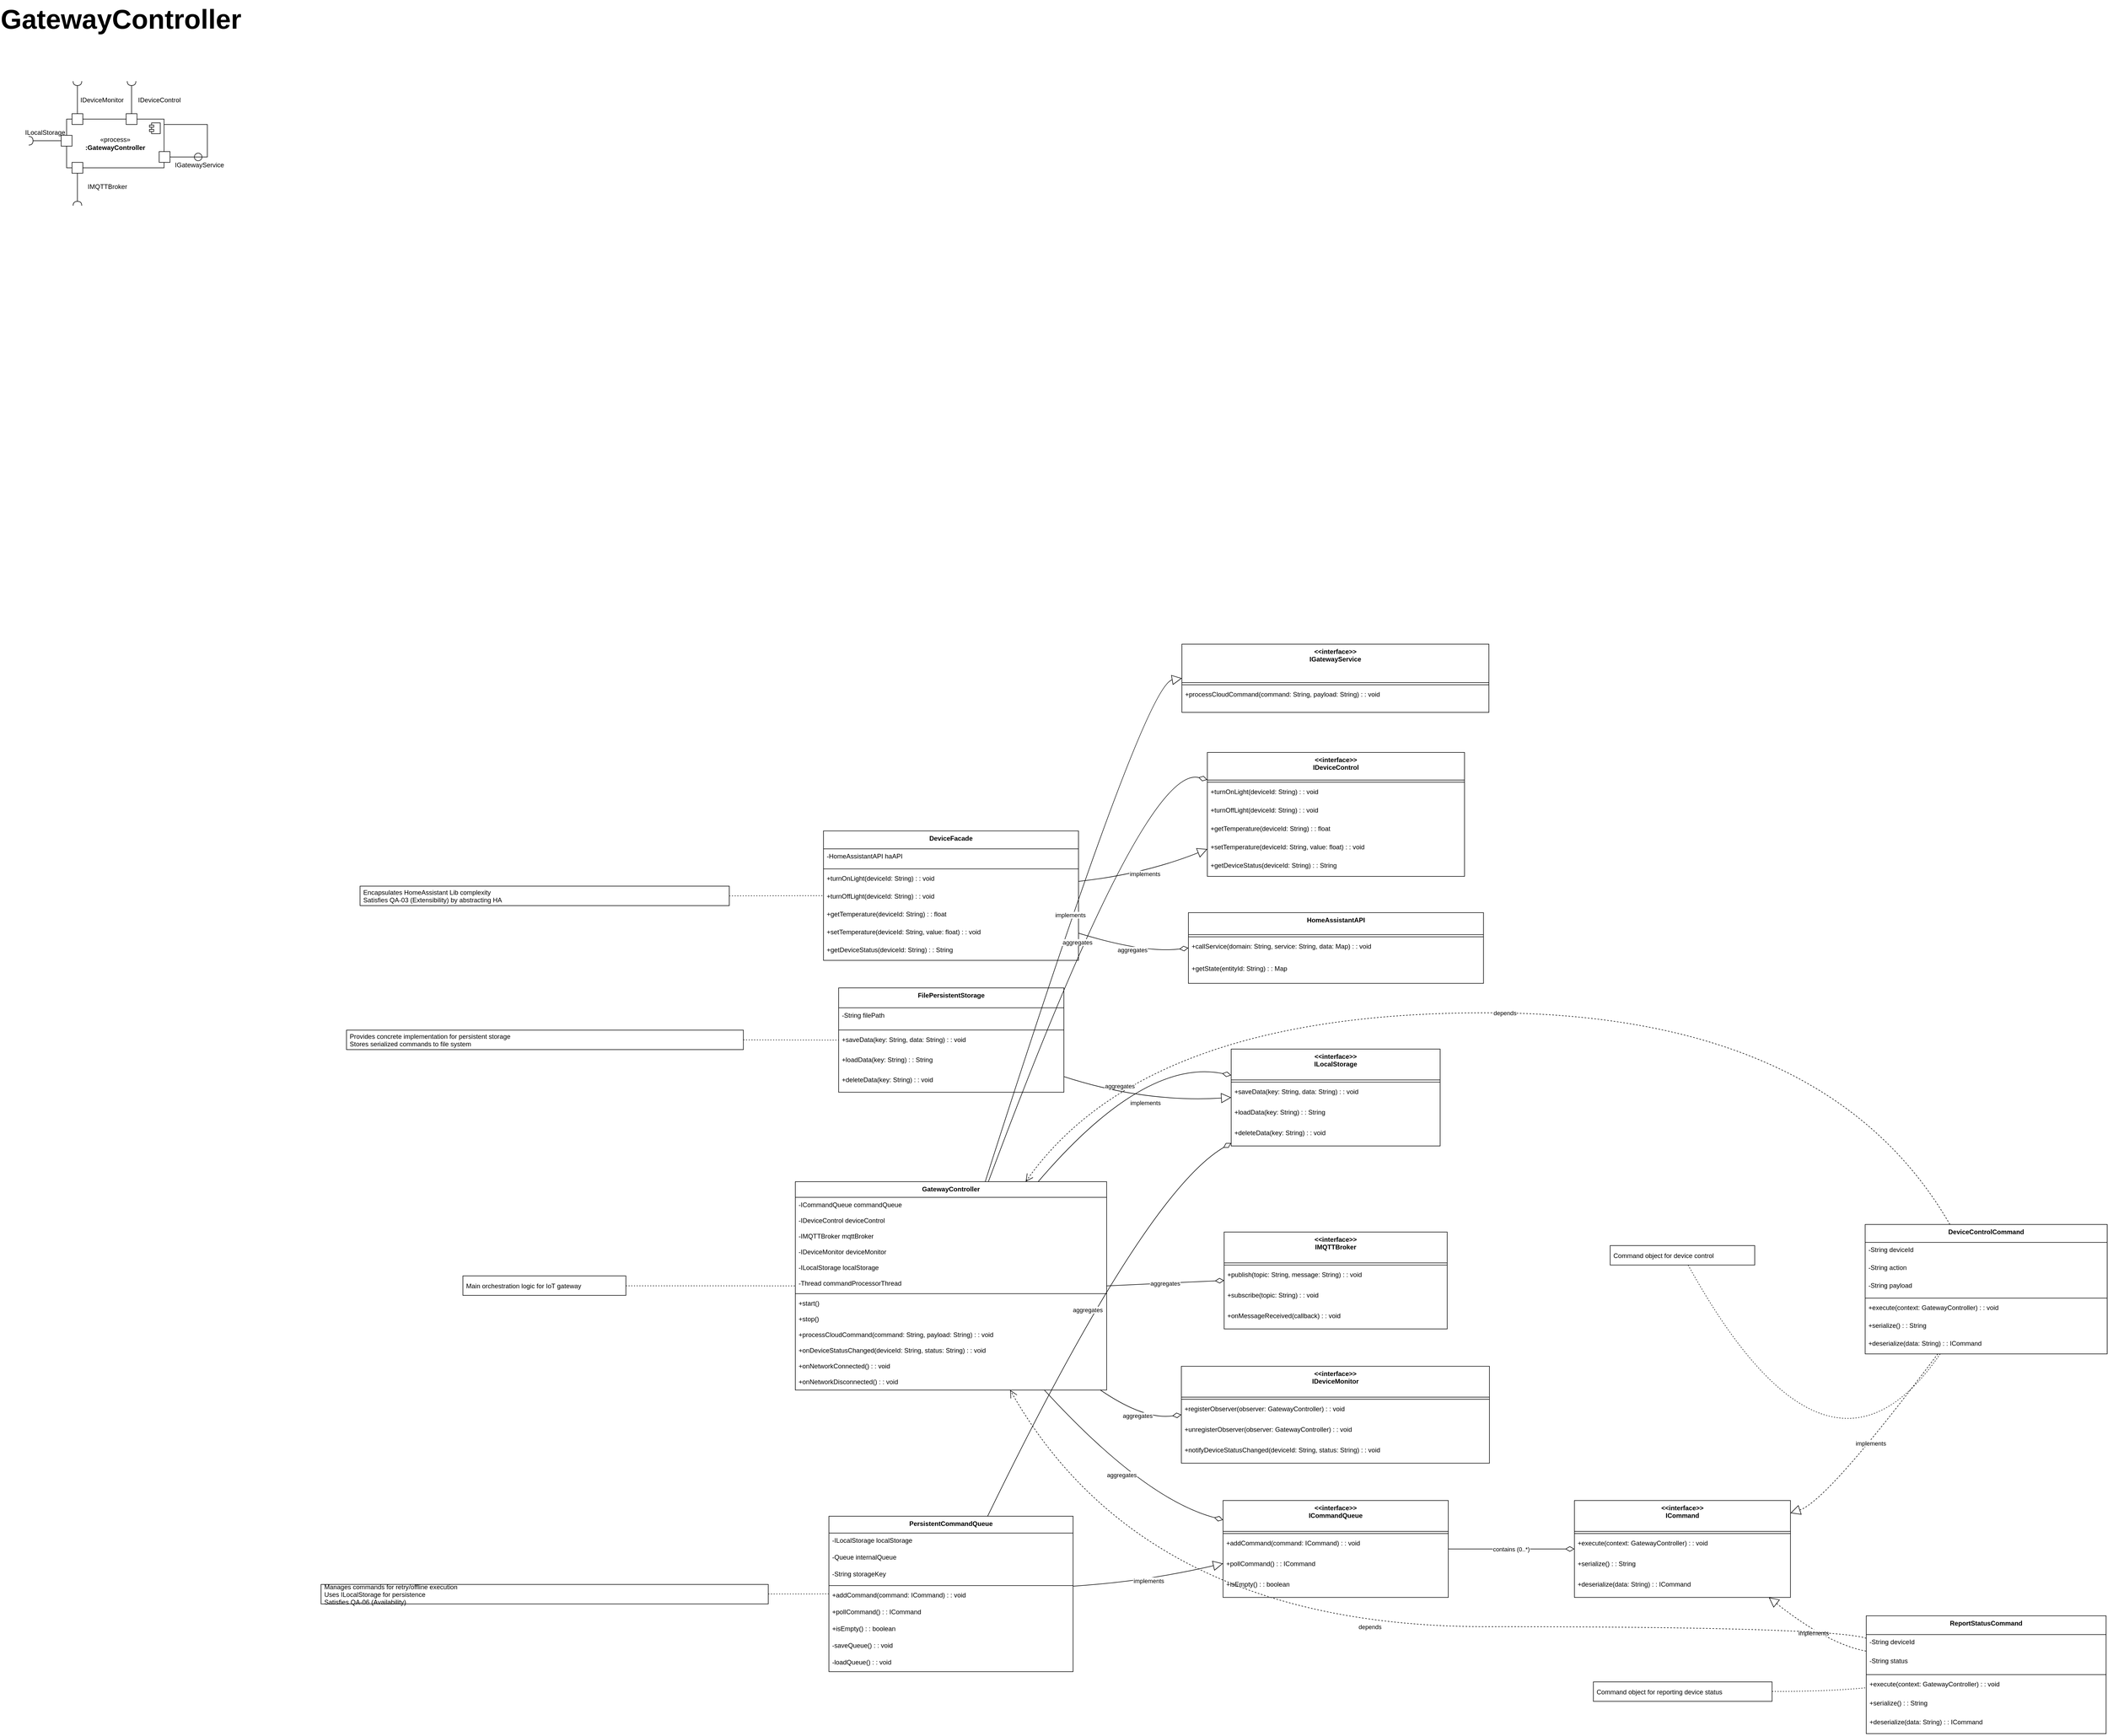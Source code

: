 <mxfile version="28.2.0">
  <diagram name="페이지-1" id="RYJhBksys2bXN5g6pBrL">
    <mxGraphModel dx="3499" dy="5141" grid="1" gridSize="10" guides="1" tooltips="1" connect="1" arrows="1" fold="1" page="1" pageScale="1" pageWidth="827" pageHeight="1169" math="0" shadow="0">
      <root>
        <mxCell id="0" />
        <mxCell id="1" parent="0" />
        <mxCell id="VUm8Ec2M1YMUWV_NvpTi-1" value="" style="rounded=0;whiteSpace=wrap;html=1;" vertex="1" parent="1">
          <mxGeometry x="-520" y="-910" width="120" height="60" as="geometry" />
        </mxCell>
        <mxCell id="VUm8Ec2M1YMUWV_NvpTi-2" value="«process»&lt;br&gt;&lt;b&gt;:GatewayController&lt;/b&gt;" style="html=1;dropTarget=0;whiteSpace=wrap;" vertex="1" parent="1">
          <mxGeometry x="-660" y="-920" width="180" height="90" as="geometry" />
        </mxCell>
        <mxCell id="VUm8Ec2M1YMUWV_NvpTi-3" value="" style="shape=module;jettyWidth=8;jettyHeight=4;" vertex="1" parent="VUm8Ec2M1YMUWV_NvpTi-2">
          <mxGeometry x="1" width="20" height="20" relative="1" as="geometry">
            <mxPoint x="-27" y="7" as="offset" />
          </mxGeometry>
        </mxCell>
        <mxCell id="VUm8Ec2M1YMUWV_NvpTi-4" value="" style="group;rotation=90;" vertex="1" connectable="0" parent="1">
          <mxGeometry x="-459" y="-890" width="20" height="80" as="geometry" />
        </mxCell>
        <mxCell id="VUm8Ec2M1YMUWV_NvpTi-5" style="edgeStyle=orthogonalEdgeStyle;rounded=0;orthogonalLoop=1;jettySize=auto;html=1;exitX=0.5;exitY=0;exitDx=0;exitDy=0;endArrow=circle;endFill=0;" edge="1" parent="VUm8Ec2M1YMUWV_NvpTi-4" source="VUm8Ec2M1YMUWV_NvpTi-6">
          <mxGeometry relative="1" as="geometry">
            <mxPoint x="50" y="40" as="targetPoint" />
          </mxGeometry>
        </mxCell>
        <mxCell id="VUm8Ec2M1YMUWV_NvpTi-6" value="" style="whiteSpace=wrap;html=1;aspect=fixed;rotation=90;" vertex="1" parent="VUm8Ec2M1YMUWV_NvpTi-4">
          <mxGeometry x="-30" y="30" width="20" height="20" as="geometry" />
        </mxCell>
        <mxCell id="VUm8Ec2M1YMUWV_NvpTi-7" value="" style="group;rotation=-90;" vertex="1" connectable="0" parent="1">
          <mxGeometry x="-700" y="-920" width="20" height="80" as="geometry" />
        </mxCell>
        <mxCell id="VUm8Ec2M1YMUWV_NvpTi-8" style="edgeStyle=orthogonalEdgeStyle;rounded=0;orthogonalLoop=1;jettySize=auto;html=1;exitX=0.5;exitY=0;exitDx=0;exitDy=0;endArrow=halfCircle;endFill=0;" edge="1" parent="VUm8Ec2M1YMUWV_NvpTi-7" source="VUm8Ec2M1YMUWV_NvpTi-9">
          <mxGeometry relative="1" as="geometry">
            <mxPoint x="-30" y="40" as="targetPoint" />
          </mxGeometry>
        </mxCell>
        <mxCell id="VUm8Ec2M1YMUWV_NvpTi-9" value="" style="whiteSpace=wrap;html=1;aspect=fixed;rotation=-90;" vertex="1" parent="VUm8Ec2M1YMUWV_NvpTi-7">
          <mxGeometry x="30" y="30" width="20" height="20" as="geometry" />
        </mxCell>
        <mxCell id="VUm8Ec2M1YMUWV_NvpTi-10" value="" style="group" vertex="1" connectable="0" parent="1">
          <mxGeometry x="-650" y="-990" width="20" height="80" as="geometry" />
        </mxCell>
        <mxCell id="VUm8Ec2M1YMUWV_NvpTi-11" style="edgeStyle=orthogonalEdgeStyle;rounded=0;orthogonalLoop=1;jettySize=auto;html=1;exitX=0.5;exitY=0;exitDx=0;exitDy=0;endArrow=halfCircle;endFill=0;" edge="1" parent="VUm8Ec2M1YMUWV_NvpTi-10" source="VUm8Ec2M1YMUWV_NvpTi-12">
          <mxGeometry relative="1" as="geometry">
            <mxPoint x="10" as="targetPoint" />
          </mxGeometry>
        </mxCell>
        <mxCell id="VUm8Ec2M1YMUWV_NvpTi-12" value="" style="whiteSpace=wrap;html=1;aspect=fixed;" vertex="1" parent="VUm8Ec2M1YMUWV_NvpTi-10">
          <mxGeometry y="60" width="20" height="20" as="geometry" />
        </mxCell>
        <mxCell id="VUm8Ec2M1YMUWV_NvpTi-13" value="" style="group" vertex="1" connectable="0" parent="1">
          <mxGeometry x="-550" y="-990" width="20" height="80" as="geometry" />
        </mxCell>
        <mxCell id="VUm8Ec2M1YMUWV_NvpTi-14" style="edgeStyle=orthogonalEdgeStyle;rounded=0;orthogonalLoop=1;jettySize=auto;html=1;exitX=0.5;exitY=0;exitDx=0;exitDy=0;endArrow=halfCircle;endFill=0;" edge="1" parent="VUm8Ec2M1YMUWV_NvpTi-13" source="VUm8Ec2M1YMUWV_NvpTi-15">
          <mxGeometry relative="1" as="geometry">
            <mxPoint x="10" as="targetPoint" />
          </mxGeometry>
        </mxCell>
        <mxCell id="VUm8Ec2M1YMUWV_NvpTi-15" value="" style="whiteSpace=wrap;html=1;aspect=fixed;" vertex="1" parent="VUm8Ec2M1YMUWV_NvpTi-13">
          <mxGeometry y="60" width="20" height="20" as="geometry" />
        </mxCell>
        <mxCell id="VUm8Ec2M1YMUWV_NvpTi-16" value="" style="group;rotation=-180;" vertex="1" connectable="0" parent="1">
          <mxGeometry x="-650" y="-840" width="20" height="80" as="geometry" />
        </mxCell>
        <mxCell id="VUm8Ec2M1YMUWV_NvpTi-17" style="edgeStyle=orthogonalEdgeStyle;rounded=0;orthogonalLoop=1;jettySize=auto;html=1;exitX=0.5;exitY=0;exitDx=0;exitDy=0;endArrow=halfCircle;endFill=0;" edge="1" parent="VUm8Ec2M1YMUWV_NvpTi-16" source="VUm8Ec2M1YMUWV_NvpTi-18">
          <mxGeometry relative="1" as="geometry">
            <mxPoint x="10" y="80" as="targetPoint" />
          </mxGeometry>
        </mxCell>
        <mxCell id="VUm8Ec2M1YMUWV_NvpTi-18" value="" style="whiteSpace=wrap;html=1;aspect=fixed;rotation=-180;" vertex="1" parent="VUm8Ec2M1YMUWV_NvpTi-16">
          <mxGeometry width="20" height="20" as="geometry" />
        </mxCell>
        <mxCell id="VUm8Ec2M1YMUWV_NvpTi-19" value="IGatewayService" style="text;html=1;align=center;verticalAlign=middle;resizable=0;points=[];autosize=1;strokeColor=none;fillColor=none;" vertex="1" parent="1">
          <mxGeometry x="-470" y="-850" width="110" height="30" as="geometry" />
        </mxCell>
        <mxCell id="VUm8Ec2M1YMUWV_NvpTi-20" value="IMQTTBroker" style="text;html=1;align=center;verticalAlign=middle;resizable=0;points=[];autosize=1;strokeColor=none;fillColor=none;" vertex="1" parent="1">
          <mxGeometry x="-635" y="-810" width="100" height="30" as="geometry" />
        </mxCell>
        <mxCell id="VUm8Ec2M1YMUWV_NvpTi-21" value="IDeviceControl" style="text;html=1;align=center;verticalAlign=middle;resizable=0;points=[];autosize=1;strokeColor=none;fillColor=none;" vertex="1" parent="1">
          <mxGeometry x="-539" y="-970" width="100" height="30" as="geometry" />
        </mxCell>
        <mxCell id="VUm8Ec2M1YMUWV_NvpTi-22" value="IDeviceMonitor" style="text;html=1;align=center;verticalAlign=middle;resizable=0;points=[];autosize=1;strokeColor=none;fillColor=none;" vertex="1" parent="1">
          <mxGeometry x="-645" y="-970" width="100" height="30" as="geometry" />
        </mxCell>
        <mxCell id="VUm8Ec2M1YMUWV_NvpTi-23" value="ILocalStorage" style="text;html=1;align=center;verticalAlign=middle;resizable=0;points=[];autosize=1;strokeColor=none;fillColor=none;" vertex="1" parent="1">
          <mxGeometry x="-750" y="-910" width="100" height="30" as="geometry" />
        </mxCell>
        <mxCell id="VUm8Ec2M1YMUWV_NvpTi-25" value="GatewayController" style="text;html=1;align=center;verticalAlign=middle;resizable=0;points=[];autosize=1;strokeColor=none;fillColor=none;fontStyle=1;fontSize=50;" vertex="1" parent="1">
          <mxGeometry x="-780" y="-1140" width="440" height="70" as="geometry" />
        </mxCell>
        <mxCell id="VUm8Ec2M1YMUWV_NvpTi-26" value="GatewayController" style="swimlane;fontStyle=1;align=center;verticalAlign=top;childLayout=stackLayout;horizontal=1;startSize=28.915;horizontalStack=0;resizeParent=1;resizeParentMax=0;resizeLast=0;collapsible=0;marginBottom=0;" vertex="1" parent="1">
          <mxGeometry x="686" y="1043" width="575" height="384.915" as="geometry" />
        </mxCell>
        <mxCell id="VUm8Ec2M1YMUWV_NvpTi-27" value="-ICommandQueue commandQueue" style="text;strokeColor=none;fillColor=none;align=left;verticalAlign=top;spacingLeft=4;spacingRight=4;overflow=hidden;rotatable=0;points=[[0,0.5],[1,0.5]];portConstraint=eastwest;" vertex="1" parent="VUm8Ec2M1YMUWV_NvpTi-26">
          <mxGeometry y="28.915" width="575" height="29" as="geometry" />
        </mxCell>
        <mxCell id="VUm8Ec2M1YMUWV_NvpTi-28" value="-IDeviceControl deviceControl" style="text;strokeColor=none;fillColor=none;align=left;verticalAlign=top;spacingLeft=4;spacingRight=4;overflow=hidden;rotatable=0;points=[[0,0.5],[1,0.5]];portConstraint=eastwest;" vertex="1" parent="VUm8Ec2M1YMUWV_NvpTi-26">
          <mxGeometry y="57.915" width="575" height="29" as="geometry" />
        </mxCell>
        <mxCell id="VUm8Ec2M1YMUWV_NvpTi-29" value="-IMQTTBroker mqttBroker" style="text;strokeColor=none;fillColor=none;align=left;verticalAlign=top;spacingLeft=4;spacingRight=4;overflow=hidden;rotatable=0;points=[[0,0.5],[1,0.5]];portConstraint=eastwest;" vertex="1" parent="VUm8Ec2M1YMUWV_NvpTi-26">
          <mxGeometry y="86.915" width="575" height="29" as="geometry" />
        </mxCell>
        <mxCell id="VUm8Ec2M1YMUWV_NvpTi-30" value="-IDeviceMonitor deviceMonitor" style="text;strokeColor=none;fillColor=none;align=left;verticalAlign=top;spacingLeft=4;spacingRight=4;overflow=hidden;rotatable=0;points=[[0,0.5],[1,0.5]];portConstraint=eastwest;" vertex="1" parent="VUm8Ec2M1YMUWV_NvpTi-26">
          <mxGeometry y="115.915" width="575" height="29" as="geometry" />
        </mxCell>
        <mxCell id="VUm8Ec2M1YMUWV_NvpTi-31" value="-ILocalStorage localStorage" style="text;strokeColor=none;fillColor=none;align=left;verticalAlign=top;spacingLeft=4;spacingRight=4;overflow=hidden;rotatable=0;points=[[0,0.5],[1,0.5]];portConstraint=eastwest;" vertex="1" parent="VUm8Ec2M1YMUWV_NvpTi-26">
          <mxGeometry y="144.915" width="575" height="29" as="geometry" />
        </mxCell>
        <mxCell id="VUm8Ec2M1YMUWV_NvpTi-32" value="-Thread commandProcessorThread" style="text;strokeColor=none;fillColor=none;align=left;verticalAlign=top;spacingLeft=4;spacingRight=4;overflow=hidden;rotatable=0;points=[[0,0.5],[1,0.5]];portConstraint=eastwest;" vertex="1" parent="VUm8Ec2M1YMUWV_NvpTi-26">
          <mxGeometry y="173.915" width="575" height="29" as="geometry" />
        </mxCell>
        <mxCell id="VUm8Ec2M1YMUWV_NvpTi-33" style="line;strokeWidth=1;fillColor=none;align=left;verticalAlign=middle;spacingTop=-1;spacingLeft=3;spacingRight=3;rotatable=0;labelPosition=right;points=[];portConstraint=eastwest;strokeColor=inherit;" vertex="1" parent="VUm8Ec2M1YMUWV_NvpTi-26">
          <mxGeometry y="202.915" width="575" height="8" as="geometry" />
        </mxCell>
        <mxCell id="VUm8Ec2M1YMUWV_NvpTi-34" value="+start()" style="text;strokeColor=none;fillColor=none;align=left;verticalAlign=top;spacingLeft=4;spacingRight=4;overflow=hidden;rotatable=0;points=[[0,0.5],[1,0.5]];portConstraint=eastwest;" vertex="1" parent="VUm8Ec2M1YMUWV_NvpTi-26">
          <mxGeometry y="210.915" width="575" height="29" as="geometry" />
        </mxCell>
        <mxCell id="VUm8Ec2M1YMUWV_NvpTi-35" value="+stop()" style="text;strokeColor=none;fillColor=none;align=left;verticalAlign=top;spacingLeft=4;spacingRight=4;overflow=hidden;rotatable=0;points=[[0,0.5],[1,0.5]];portConstraint=eastwest;" vertex="1" parent="VUm8Ec2M1YMUWV_NvpTi-26">
          <mxGeometry y="239.915" width="575" height="29" as="geometry" />
        </mxCell>
        <mxCell id="VUm8Ec2M1YMUWV_NvpTi-36" value="+processCloudCommand(command: String, payload: String) : : void" style="text;strokeColor=none;fillColor=none;align=left;verticalAlign=top;spacingLeft=4;spacingRight=4;overflow=hidden;rotatable=0;points=[[0,0.5],[1,0.5]];portConstraint=eastwest;" vertex="1" parent="VUm8Ec2M1YMUWV_NvpTi-26">
          <mxGeometry y="268.915" width="575" height="29" as="geometry" />
        </mxCell>
        <mxCell id="VUm8Ec2M1YMUWV_NvpTi-37" value="+onDeviceStatusChanged(deviceId: String, status: String) : : void" style="text;strokeColor=none;fillColor=none;align=left;verticalAlign=top;spacingLeft=4;spacingRight=4;overflow=hidden;rotatable=0;points=[[0,0.5],[1,0.5]];portConstraint=eastwest;" vertex="1" parent="VUm8Ec2M1YMUWV_NvpTi-26">
          <mxGeometry y="297.915" width="575" height="29" as="geometry" />
        </mxCell>
        <mxCell id="VUm8Ec2M1YMUWV_NvpTi-38" value="+onNetworkConnected() : : void" style="text;strokeColor=none;fillColor=none;align=left;verticalAlign=top;spacingLeft=4;spacingRight=4;overflow=hidden;rotatable=0;points=[[0,0.5],[1,0.5]];portConstraint=eastwest;" vertex="1" parent="VUm8Ec2M1YMUWV_NvpTi-26">
          <mxGeometry y="326.915" width="575" height="29" as="geometry" />
        </mxCell>
        <mxCell id="VUm8Ec2M1YMUWV_NvpTi-39" value="+onNetworkDisconnected() : : void" style="text;strokeColor=none;fillColor=none;align=left;verticalAlign=top;spacingLeft=4;spacingRight=4;overflow=hidden;rotatable=0;points=[[0,0.5],[1,0.5]];portConstraint=eastwest;" vertex="1" parent="VUm8Ec2M1YMUWV_NvpTi-26">
          <mxGeometry y="355.915" width="575" height="29" as="geometry" />
        </mxCell>
        <mxCell id="VUm8Ec2M1YMUWV_NvpTi-40" value="&lt;&lt;interface&gt;&gt;&#xa;IGatewayService" style="swimlane;fontStyle=1;align=center;verticalAlign=top;childLayout=stackLayout;horizontal=1;startSize=70.987;horizontalStack=0;resizeParent=1;resizeParentMax=0;resizeLast=0;collapsible=0;marginBottom=0;" vertex="1" parent="1">
          <mxGeometry x="1400" y="50" width="567" height="125.987" as="geometry" />
        </mxCell>
        <mxCell id="VUm8Ec2M1YMUWV_NvpTi-41" style="line;strokeWidth=1;fillColor=none;align=left;verticalAlign=middle;spacingTop=-1;spacingLeft=3;spacingRight=3;rotatable=0;labelPosition=right;points=[];portConstraint=eastwest;strokeColor=inherit;" vertex="1" parent="VUm8Ec2M1YMUWV_NvpTi-40">
          <mxGeometry y="70.987" width="567" height="8" as="geometry" />
        </mxCell>
        <mxCell id="VUm8Ec2M1YMUWV_NvpTi-42" value="+processCloudCommand(command: String, payload: String) : : void" style="text;strokeColor=none;fillColor=none;align=left;verticalAlign=top;spacingLeft=4;spacingRight=4;overflow=hidden;rotatable=0;points=[[0,0.5],[1,0.5]];portConstraint=eastwest;" vertex="1" parent="VUm8Ec2M1YMUWV_NvpTi-40">
          <mxGeometry y="78.987" width="567" height="47" as="geometry" />
        </mxCell>
        <mxCell id="VUm8Ec2M1YMUWV_NvpTi-43" value="&lt;&lt;interface&gt;&gt;&#xa;IDeviceControl" style="swimlane;fontStyle=1;align=center;verticalAlign=top;childLayout=stackLayout;horizontal=1;startSize=50.987;horizontalStack=0;resizeParent=1;resizeParentMax=0;resizeLast=0;collapsible=0;marginBottom=0;" vertex="1" parent="1">
          <mxGeometry x="1447" y="250" width="475" height="228.987" as="geometry" />
        </mxCell>
        <mxCell id="VUm8Ec2M1YMUWV_NvpTi-44" style="line;strokeWidth=1;fillColor=none;align=left;verticalAlign=middle;spacingTop=-1;spacingLeft=3;spacingRight=3;rotatable=0;labelPosition=right;points=[];portConstraint=eastwest;strokeColor=inherit;" vertex="1" parent="VUm8Ec2M1YMUWV_NvpTi-43">
          <mxGeometry y="50.987" width="475" height="8" as="geometry" />
        </mxCell>
        <mxCell id="VUm8Ec2M1YMUWV_NvpTi-45" value="+turnOnLight(deviceId: String) : : void" style="text;strokeColor=none;fillColor=none;align=left;verticalAlign=top;spacingLeft=4;spacingRight=4;overflow=hidden;rotatable=0;points=[[0,0.5],[1,0.5]];portConstraint=eastwest;" vertex="1" parent="VUm8Ec2M1YMUWV_NvpTi-43">
          <mxGeometry y="58.987" width="475" height="34" as="geometry" />
        </mxCell>
        <mxCell id="VUm8Ec2M1YMUWV_NvpTi-46" value="+turnOffLight(deviceId: String) : : void" style="text;strokeColor=none;fillColor=none;align=left;verticalAlign=top;spacingLeft=4;spacingRight=4;overflow=hidden;rotatable=0;points=[[0,0.5],[1,0.5]];portConstraint=eastwest;" vertex="1" parent="VUm8Ec2M1YMUWV_NvpTi-43">
          <mxGeometry y="92.987" width="475" height="34" as="geometry" />
        </mxCell>
        <mxCell id="VUm8Ec2M1YMUWV_NvpTi-47" value="+getTemperature(deviceId: String) : : float" style="text;strokeColor=none;fillColor=none;align=left;verticalAlign=top;spacingLeft=4;spacingRight=4;overflow=hidden;rotatable=0;points=[[0,0.5],[1,0.5]];portConstraint=eastwest;" vertex="1" parent="VUm8Ec2M1YMUWV_NvpTi-43">
          <mxGeometry y="126.987" width="475" height="34" as="geometry" />
        </mxCell>
        <mxCell id="VUm8Ec2M1YMUWV_NvpTi-48" value="+setTemperature(deviceId: String, value: float) : : void" style="text;strokeColor=none;fillColor=none;align=left;verticalAlign=top;spacingLeft=4;spacingRight=4;overflow=hidden;rotatable=0;points=[[0,0.5],[1,0.5]];portConstraint=eastwest;" vertex="1" parent="VUm8Ec2M1YMUWV_NvpTi-43">
          <mxGeometry y="160.987" width="475" height="34" as="geometry" />
        </mxCell>
        <mxCell id="VUm8Ec2M1YMUWV_NvpTi-49" value="+getDeviceStatus(deviceId: String) : : String" style="text;strokeColor=none;fillColor=none;align=left;verticalAlign=top;spacingLeft=4;spacingRight=4;overflow=hidden;rotatable=0;points=[[0,0.5],[1,0.5]];portConstraint=eastwest;" vertex="1" parent="VUm8Ec2M1YMUWV_NvpTi-43">
          <mxGeometry y="194.987" width="475" height="34" as="geometry" />
        </mxCell>
        <mxCell id="VUm8Ec2M1YMUWV_NvpTi-50" value="DeviceFacade" style="swimlane;fontStyle=1;align=center;verticalAlign=top;childLayout=stackLayout;horizontal=1;startSize=33.134;horizontalStack=0;resizeParent=1;resizeParentMax=0;resizeLast=0;collapsible=0;marginBottom=0;" vertex="1" parent="1">
          <mxGeometry x="738" y="395" width="471" height="239.134" as="geometry" />
        </mxCell>
        <mxCell id="VUm8Ec2M1YMUWV_NvpTi-51" value="-HomeAssistantAPI haAPI" style="text;strokeColor=none;fillColor=none;align=left;verticalAlign=top;spacingLeft=4;spacingRight=4;overflow=hidden;rotatable=0;points=[[0,0.5],[1,0.5]];portConstraint=eastwest;" vertex="1" parent="VUm8Ec2M1YMUWV_NvpTi-50">
          <mxGeometry y="33.134" width="471" height="33" as="geometry" />
        </mxCell>
        <mxCell id="VUm8Ec2M1YMUWV_NvpTi-52" style="line;strokeWidth=1;fillColor=none;align=left;verticalAlign=middle;spacingTop=-1;spacingLeft=3;spacingRight=3;rotatable=0;labelPosition=right;points=[];portConstraint=eastwest;strokeColor=inherit;" vertex="1" parent="VUm8Ec2M1YMUWV_NvpTi-50">
          <mxGeometry y="66.134" width="471" height="8" as="geometry" />
        </mxCell>
        <mxCell id="VUm8Ec2M1YMUWV_NvpTi-53" value="+turnOnLight(deviceId: String) : : void" style="text;strokeColor=none;fillColor=none;align=left;verticalAlign=top;spacingLeft=4;spacingRight=4;overflow=hidden;rotatable=0;points=[[0,0.5],[1,0.5]];portConstraint=eastwest;" vertex="1" parent="VUm8Ec2M1YMUWV_NvpTi-50">
          <mxGeometry y="74.134" width="471" height="33" as="geometry" />
        </mxCell>
        <mxCell id="VUm8Ec2M1YMUWV_NvpTi-54" value="+turnOffLight(deviceId: String) : : void" style="text;strokeColor=none;fillColor=none;align=left;verticalAlign=top;spacingLeft=4;spacingRight=4;overflow=hidden;rotatable=0;points=[[0,0.5],[1,0.5]];portConstraint=eastwest;" vertex="1" parent="VUm8Ec2M1YMUWV_NvpTi-50">
          <mxGeometry y="107.134" width="471" height="33" as="geometry" />
        </mxCell>
        <mxCell id="VUm8Ec2M1YMUWV_NvpTi-55" value="+getTemperature(deviceId: String) : : float" style="text;strokeColor=none;fillColor=none;align=left;verticalAlign=top;spacingLeft=4;spacingRight=4;overflow=hidden;rotatable=0;points=[[0,0.5],[1,0.5]];portConstraint=eastwest;" vertex="1" parent="VUm8Ec2M1YMUWV_NvpTi-50">
          <mxGeometry y="140.134" width="471" height="33" as="geometry" />
        </mxCell>
        <mxCell id="VUm8Ec2M1YMUWV_NvpTi-56" value="+setTemperature(deviceId: String, value: float) : : void" style="text;strokeColor=none;fillColor=none;align=left;verticalAlign=top;spacingLeft=4;spacingRight=4;overflow=hidden;rotatable=0;points=[[0,0.5],[1,0.5]];portConstraint=eastwest;" vertex="1" parent="VUm8Ec2M1YMUWV_NvpTi-50">
          <mxGeometry y="173.134" width="471" height="33" as="geometry" />
        </mxCell>
        <mxCell id="VUm8Ec2M1YMUWV_NvpTi-57" value="+getDeviceStatus(deviceId: String) : : String" style="text;strokeColor=none;fillColor=none;align=left;verticalAlign=top;spacingLeft=4;spacingRight=4;overflow=hidden;rotatable=0;points=[[0,0.5],[1,0.5]];portConstraint=eastwest;" vertex="1" parent="VUm8Ec2M1YMUWV_NvpTi-50">
          <mxGeometry y="206.134" width="471" height="33" as="geometry" />
        </mxCell>
        <mxCell id="VUm8Ec2M1YMUWV_NvpTi-58" value="HomeAssistantAPI" style="swimlane;fontStyle=1;align=center;verticalAlign=top;childLayout=stackLayout;horizontal=1;startSize=40.564;horizontalStack=0;resizeParent=1;resizeParentMax=0;resizeLast=0;collapsible=0;marginBottom=0;" vertex="1" parent="1">
          <mxGeometry x="1412" y="546" width="545" height="130.564" as="geometry" />
        </mxCell>
        <mxCell id="VUm8Ec2M1YMUWV_NvpTi-59" style="line;strokeWidth=1;fillColor=none;align=left;verticalAlign=middle;spacingTop=-1;spacingLeft=3;spacingRight=3;rotatable=0;labelPosition=right;points=[];portConstraint=eastwest;strokeColor=inherit;" vertex="1" parent="VUm8Ec2M1YMUWV_NvpTi-58">
          <mxGeometry y="40.564" width="545" height="8" as="geometry" />
        </mxCell>
        <mxCell id="VUm8Ec2M1YMUWV_NvpTi-60" value="+callService(domain: String, service: String, data: Map) : : void" style="text;strokeColor=none;fillColor=none;align=left;verticalAlign=top;spacingLeft=4;spacingRight=4;overflow=hidden;rotatable=0;points=[[0,0.5],[1,0.5]];portConstraint=eastwest;" vertex="1" parent="VUm8Ec2M1YMUWV_NvpTi-58">
          <mxGeometry y="48.564" width="545" height="41" as="geometry" />
        </mxCell>
        <mxCell id="VUm8Ec2M1YMUWV_NvpTi-61" value="+getState(entityId: String) : : Map" style="text;strokeColor=none;fillColor=none;align=left;verticalAlign=top;spacingLeft=4;spacingRight=4;overflow=hidden;rotatable=0;points=[[0,0.5],[1,0.5]];portConstraint=eastwest;" vertex="1" parent="VUm8Ec2M1YMUWV_NvpTi-58">
          <mxGeometry y="89.564" width="545" height="41" as="geometry" />
        </mxCell>
        <mxCell id="VUm8Ec2M1YMUWV_NvpTi-62" value="&lt;&lt;interface&gt;&gt;&#xa;ICommandQueue" style="swimlane;fontStyle=1;align=center;verticalAlign=top;childLayout=stackLayout;horizontal=1;startSize=56.987;horizontalStack=0;resizeParent=1;resizeParentMax=0;resizeLast=0;collapsible=0;marginBottom=0;" vertex="1" parent="1">
          <mxGeometry x="1476" y="1632" width="416" height="178.987" as="geometry" />
        </mxCell>
        <mxCell id="VUm8Ec2M1YMUWV_NvpTi-63" style="line;strokeWidth=1;fillColor=none;align=left;verticalAlign=middle;spacingTop=-1;spacingLeft=3;spacingRight=3;rotatable=0;labelPosition=right;points=[];portConstraint=eastwest;strokeColor=inherit;" vertex="1" parent="VUm8Ec2M1YMUWV_NvpTi-62">
          <mxGeometry y="56.987" width="416" height="8" as="geometry" />
        </mxCell>
        <mxCell id="VUm8Ec2M1YMUWV_NvpTi-64" value="+addCommand(command: ICommand) : : void" style="text;strokeColor=none;fillColor=none;align=left;verticalAlign=top;spacingLeft=4;spacingRight=4;overflow=hidden;rotatable=0;points=[[0,0.5],[1,0.5]];portConstraint=eastwest;" vertex="1" parent="VUm8Ec2M1YMUWV_NvpTi-62">
          <mxGeometry y="64.987" width="416" height="38" as="geometry" />
        </mxCell>
        <mxCell id="VUm8Ec2M1YMUWV_NvpTi-65" value="+pollCommand() : : ICommand" style="text;strokeColor=none;fillColor=none;align=left;verticalAlign=top;spacingLeft=4;spacingRight=4;overflow=hidden;rotatable=0;points=[[0,0.5],[1,0.5]];portConstraint=eastwest;" vertex="1" parent="VUm8Ec2M1YMUWV_NvpTi-62">
          <mxGeometry y="102.987" width="416" height="38" as="geometry" />
        </mxCell>
        <mxCell id="VUm8Ec2M1YMUWV_NvpTi-66" value="+isEmpty() : : boolean" style="text;strokeColor=none;fillColor=none;align=left;verticalAlign=top;spacingLeft=4;spacingRight=4;overflow=hidden;rotatable=0;points=[[0,0.5],[1,0.5]];portConstraint=eastwest;" vertex="1" parent="VUm8Ec2M1YMUWV_NvpTi-62">
          <mxGeometry y="140.987" width="416" height="38" as="geometry" />
        </mxCell>
        <mxCell id="VUm8Ec2M1YMUWV_NvpTi-67" value="PersistentCommandQueue" style="swimlane;fontStyle=1;align=center;verticalAlign=top;childLayout=stackLayout;horizontal=1;startSize=31.103;horizontalStack=0;resizeParent=1;resizeParentMax=0;resizeLast=0;collapsible=0;marginBottom=0;" vertex="1" parent="1">
          <mxGeometry x="748" y="1661" width="451" height="287.103" as="geometry" />
        </mxCell>
        <mxCell id="VUm8Ec2M1YMUWV_NvpTi-68" value="-ILocalStorage localStorage" style="text;strokeColor=none;fillColor=none;align=left;verticalAlign=top;spacingLeft=4;spacingRight=4;overflow=hidden;rotatable=0;points=[[0,0.5],[1,0.5]];portConstraint=eastwest;" vertex="1" parent="VUm8Ec2M1YMUWV_NvpTi-67">
          <mxGeometry y="31.103" width="451" height="31" as="geometry" />
        </mxCell>
        <mxCell id="VUm8Ec2M1YMUWV_NvpTi-69" value="-Queue internalQueue" style="text;strokeColor=none;fillColor=none;align=left;verticalAlign=top;spacingLeft=4;spacingRight=4;overflow=hidden;rotatable=0;points=[[0,0.5],[1,0.5]];portConstraint=eastwest;" vertex="1" parent="VUm8Ec2M1YMUWV_NvpTi-67">
          <mxGeometry y="62.103" width="451" height="31" as="geometry" />
        </mxCell>
        <mxCell id="VUm8Ec2M1YMUWV_NvpTi-70" value="-String storageKey" style="text;strokeColor=none;fillColor=none;align=left;verticalAlign=top;spacingLeft=4;spacingRight=4;overflow=hidden;rotatable=0;points=[[0,0.5],[1,0.5]];portConstraint=eastwest;" vertex="1" parent="VUm8Ec2M1YMUWV_NvpTi-67">
          <mxGeometry y="93.103" width="451" height="31" as="geometry" />
        </mxCell>
        <mxCell id="VUm8Ec2M1YMUWV_NvpTi-71" style="line;strokeWidth=1;fillColor=none;align=left;verticalAlign=middle;spacingTop=-1;spacingLeft=3;spacingRight=3;rotatable=0;labelPosition=right;points=[];portConstraint=eastwest;strokeColor=inherit;" vertex="1" parent="VUm8Ec2M1YMUWV_NvpTi-67">
          <mxGeometry y="124.103" width="451" height="8" as="geometry" />
        </mxCell>
        <mxCell id="VUm8Ec2M1YMUWV_NvpTi-72" value="+addCommand(command: ICommand) : : void" style="text;strokeColor=none;fillColor=none;align=left;verticalAlign=top;spacingLeft=4;spacingRight=4;overflow=hidden;rotatable=0;points=[[0,0.5],[1,0.5]];portConstraint=eastwest;" vertex="1" parent="VUm8Ec2M1YMUWV_NvpTi-67">
          <mxGeometry y="132.103" width="451" height="31" as="geometry" />
        </mxCell>
        <mxCell id="VUm8Ec2M1YMUWV_NvpTi-73" value="+pollCommand() : : ICommand" style="text;strokeColor=none;fillColor=none;align=left;verticalAlign=top;spacingLeft=4;spacingRight=4;overflow=hidden;rotatable=0;points=[[0,0.5],[1,0.5]];portConstraint=eastwest;" vertex="1" parent="VUm8Ec2M1YMUWV_NvpTi-67">
          <mxGeometry y="163.103" width="451" height="31" as="geometry" />
        </mxCell>
        <mxCell id="VUm8Ec2M1YMUWV_NvpTi-74" value="+isEmpty() : : boolean" style="text;strokeColor=none;fillColor=none;align=left;verticalAlign=top;spacingLeft=4;spacingRight=4;overflow=hidden;rotatable=0;points=[[0,0.5],[1,0.5]];portConstraint=eastwest;" vertex="1" parent="VUm8Ec2M1YMUWV_NvpTi-67">
          <mxGeometry y="194.103" width="451" height="31" as="geometry" />
        </mxCell>
        <mxCell id="VUm8Ec2M1YMUWV_NvpTi-75" value="-saveQueue() : : void" style="text;strokeColor=none;fillColor=none;align=left;verticalAlign=top;spacingLeft=4;spacingRight=4;overflow=hidden;rotatable=0;points=[[0,0.5],[1,0.5]];portConstraint=eastwest;" vertex="1" parent="VUm8Ec2M1YMUWV_NvpTi-67">
          <mxGeometry y="225.103" width="451" height="31" as="geometry" />
        </mxCell>
        <mxCell id="VUm8Ec2M1YMUWV_NvpTi-76" value="-loadQueue() : : void" style="text;strokeColor=none;fillColor=none;align=left;verticalAlign=top;spacingLeft=4;spacingRight=4;overflow=hidden;rotatable=0;points=[[0,0.5],[1,0.5]];portConstraint=eastwest;" vertex="1" parent="VUm8Ec2M1YMUWV_NvpTi-67">
          <mxGeometry y="256.103" width="451" height="31" as="geometry" />
        </mxCell>
        <mxCell id="VUm8Ec2M1YMUWV_NvpTi-77" value="&lt;&lt;interface&gt;&gt;&#xa;ICommand" style="swimlane;fontStyle=1;align=center;verticalAlign=top;childLayout=stackLayout;horizontal=1;startSize=56.987;horizontalStack=0;resizeParent=1;resizeParentMax=0;resizeLast=0;collapsible=0;marginBottom=0;" vertex="1" parent="1">
          <mxGeometry x="2125" y="1632" width="399" height="178.987" as="geometry" />
        </mxCell>
        <mxCell id="VUm8Ec2M1YMUWV_NvpTi-78" style="line;strokeWidth=1;fillColor=none;align=left;verticalAlign=middle;spacingTop=-1;spacingLeft=3;spacingRight=3;rotatable=0;labelPosition=right;points=[];portConstraint=eastwest;strokeColor=inherit;" vertex="1" parent="VUm8Ec2M1YMUWV_NvpTi-77">
          <mxGeometry y="56.987" width="399" height="8" as="geometry" />
        </mxCell>
        <mxCell id="VUm8Ec2M1YMUWV_NvpTi-79" value="+execute(context: GatewayController) : : void" style="text;strokeColor=none;fillColor=none;align=left;verticalAlign=top;spacingLeft=4;spacingRight=4;overflow=hidden;rotatable=0;points=[[0,0.5],[1,0.5]];portConstraint=eastwest;" vertex="1" parent="VUm8Ec2M1YMUWV_NvpTi-77">
          <mxGeometry y="64.987" width="399" height="38" as="geometry" />
        </mxCell>
        <mxCell id="VUm8Ec2M1YMUWV_NvpTi-80" value="+serialize() : : String" style="text;strokeColor=none;fillColor=none;align=left;verticalAlign=top;spacingLeft=4;spacingRight=4;overflow=hidden;rotatable=0;points=[[0,0.5],[1,0.5]];portConstraint=eastwest;" vertex="1" parent="VUm8Ec2M1YMUWV_NvpTi-77">
          <mxGeometry y="102.987" width="399" height="38" as="geometry" />
        </mxCell>
        <mxCell id="VUm8Ec2M1YMUWV_NvpTi-81" value="+deserialize(data: String) : : ICommand" style="text;strokeColor=none;fillColor=none;align=left;verticalAlign=top;spacingLeft=4;spacingRight=4;overflow=hidden;rotatable=0;points=[[0,0.5],[1,0.5]];portConstraint=eastwest;" vertex="1" parent="VUm8Ec2M1YMUWV_NvpTi-77">
          <mxGeometry y="140.987" width="399" height="38" as="geometry" />
        </mxCell>
        <mxCell id="VUm8Ec2M1YMUWV_NvpTi-82" value="DeviceControlCommand" style="swimlane;fontStyle=1;align=center;verticalAlign=top;childLayout=stackLayout;horizontal=1;startSize=33.134;horizontalStack=0;resizeParent=1;resizeParentMax=0;resizeLast=0;collapsible=0;marginBottom=0;" vertex="1" parent="1">
          <mxGeometry x="2662" y="1122" width="447" height="239.134" as="geometry" />
        </mxCell>
        <mxCell id="VUm8Ec2M1YMUWV_NvpTi-83" value="-String deviceId" style="text;strokeColor=none;fillColor=none;align=left;verticalAlign=top;spacingLeft=4;spacingRight=4;overflow=hidden;rotatable=0;points=[[0,0.5],[1,0.5]];portConstraint=eastwest;" vertex="1" parent="VUm8Ec2M1YMUWV_NvpTi-82">
          <mxGeometry y="33.134" width="447" height="33" as="geometry" />
        </mxCell>
        <mxCell id="VUm8Ec2M1YMUWV_NvpTi-84" value="-String action" style="text;strokeColor=none;fillColor=none;align=left;verticalAlign=top;spacingLeft=4;spacingRight=4;overflow=hidden;rotatable=0;points=[[0,0.5],[1,0.5]];portConstraint=eastwest;" vertex="1" parent="VUm8Ec2M1YMUWV_NvpTi-82">
          <mxGeometry y="66.134" width="447" height="33" as="geometry" />
        </mxCell>
        <mxCell id="VUm8Ec2M1YMUWV_NvpTi-85" value="-String payload" style="text;strokeColor=none;fillColor=none;align=left;verticalAlign=top;spacingLeft=4;spacingRight=4;overflow=hidden;rotatable=0;points=[[0,0.5],[1,0.5]];portConstraint=eastwest;" vertex="1" parent="VUm8Ec2M1YMUWV_NvpTi-82">
          <mxGeometry y="99.134" width="447" height="33" as="geometry" />
        </mxCell>
        <mxCell id="VUm8Ec2M1YMUWV_NvpTi-86" style="line;strokeWidth=1;fillColor=none;align=left;verticalAlign=middle;spacingTop=-1;spacingLeft=3;spacingRight=3;rotatable=0;labelPosition=right;points=[];portConstraint=eastwest;strokeColor=inherit;" vertex="1" parent="VUm8Ec2M1YMUWV_NvpTi-82">
          <mxGeometry y="132.134" width="447" height="8" as="geometry" />
        </mxCell>
        <mxCell id="VUm8Ec2M1YMUWV_NvpTi-87" value="+execute(context: GatewayController) : : void" style="text;strokeColor=none;fillColor=none;align=left;verticalAlign=top;spacingLeft=4;spacingRight=4;overflow=hidden;rotatable=0;points=[[0,0.5],[1,0.5]];portConstraint=eastwest;" vertex="1" parent="VUm8Ec2M1YMUWV_NvpTi-82">
          <mxGeometry y="140.134" width="447" height="33" as="geometry" />
        </mxCell>
        <mxCell id="VUm8Ec2M1YMUWV_NvpTi-88" value="+serialize() : : String" style="text;strokeColor=none;fillColor=none;align=left;verticalAlign=top;spacingLeft=4;spacingRight=4;overflow=hidden;rotatable=0;points=[[0,0.5],[1,0.5]];portConstraint=eastwest;" vertex="1" parent="VUm8Ec2M1YMUWV_NvpTi-82">
          <mxGeometry y="173.134" width="447" height="33" as="geometry" />
        </mxCell>
        <mxCell id="VUm8Ec2M1YMUWV_NvpTi-89" value="+deserialize(data: String) : : ICommand" style="text;strokeColor=none;fillColor=none;align=left;verticalAlign=top;spacingLeft=4;spacingRight=4;overflow=hidden;rotatable=0;points=[[0,0.5],[1,0.5]];portConstraint=eastwest;" vertex="1" parent="VUm8Ec2M1YMUWV_NvpTi-82">
          <mxGeometry y="206.134" width="447" height="33" as="geometry" />
        </mxCell>
        <mxCell id="VUm8Ec2M1YMUWV_NvpTi-90" value="ReportStatusCommand" style="swimlane;fontStyle=1;align=center;verticalAlign=top;childLayout=stackLayout;horizontal=1;startSize=34.658;horizontalStack=0;resizeParent=1;resizeParentMax=0;resizeLast=0;collapsible=0;marginBottom=0;" vertex="1" parent="1">
          <mxGeometry x="2664" y="1845" width="443" height="217.658" as="geometry" />
        </mxCell>
        <mxCell id="VUm8Ec2M1YMUWV_NvpTi-91" value="-String deviceId" style="text;strokeColor=none;fillColor=none;align=left;verticalAlign=top;spacingLeft=4;spacingRight=4;overflow=hidden;rotatable=0;points=[[0,0.5],[1,0.5]];portConstraint=eastwest;" vertex="1" parent="VUm8Ec2M1YMUWV_NvpTi-90">
          <mxGeometry y="34.658" width="443" height="35" as="geometry" />
        </mxCell>
        <mxCell id="VUm8Ec2M1YMUWV_NvpTi-92" value="-String status" style="text;strokeColor=none;fillColor=none;align=left;verticalAlign=top;spacingLeft=4;spacingRight=4;overflow=hidden;rotatable=0;points=[[0,0.5],[1,0.5]];portConstraint=eastwest;" vertex="1" parent="VUm8Ec2M1YMUWV_NvpTi-90">
          <mxGeometry y="69.658" width="443" height="35" as="geometry" />
        </mxCell>
        <mxCell id="VUm8Ec2M1YMUWV_NvpTi-93" style="line;strokeWidth=1;fillColor=none;align=left;verticalAlign=middle;spacingTop=-1;spacingLeft=3;spacingRight=3;rotatable=0;labelPosition=right;points=[];portConstraint=eastwest;strokeColor=inherit;" vertex="1" parent="VUm8Ec2M1YMUWV_NvpTi-90">
          <mxGeometry y="104.658" width="443" height="8" as="geometry" />
        </mxCell>
        <mxCell id="VUm8Ec2M1YMUWV_NvpTi-94" value="+execute(context: GatewayController) : : void" style="text;strokeColor=none;fillColor=none;align=left;verticalAlign=top;spacingLeft=4;spacingRight=4;overflow=hidden;rotatable=0;points=[[0,0.5],[1,0.5]];portConstraint=eastwest;" vertex="1" parent="VUm8Ec2M1YMUWV_NvpTi-90">
          <mxGeometry y="112.658" width="443" height="35" as="geometry" />
        </mxCell>
        <mxCell id="VUm8Ec2M1YMUWV_NvpTi-95" value="+serialize() : : String" style="text;strokeColor=none;fillColor=none;align=left;verticalAlign=top;spacingLeft=4;spacingRight=4;overflow=hidden;rotatable=0;points=[[0,0.5],[1,0.5]];portConstraint=eastwest;" vertex="1" parent="VUm8Ec2M1YMUWV_NvpTi-90">
          <mxGeometry y="147.658" width="443" height="35" as="geometry" />
        </mxCell>
        <mxCell id="VUm8Ec2M1YMUWV_NvpTi-96" value="+deserialize(data: String) : : ICommand" style="text;strokeColor=none;fillColor=none;align=left;verticalAlign=top;spacingLeft=4;spacingRight=4;overflow=hidden;rotatable=0;points=[[0,0.5],[1,0.5]];portConstraint=eastwest;" vertex="1" parent="VUm8Ec2M1YMUWV_NvpTi-90">
          <mxGeometry y="182.658" width="443" height="35" as="geometry" />
        </mxCell>
        <mxCell id="VUm8Ec2M1YMUWV_NvpTi-97" value="&lt;&lt;interface&gt;&gt;&#xa;ILocalStorage" style="swimlane;fontStyle=1;align=center;verticalAlign=top;childLayout=stackLayout;horizontal=1;startSize=56.987;horizontalStack=0;resizeParent=1;resizeParentMax=0;resizeLast=0;collapsible=0;marginBottom=0;" vertex="1" parent="1">
          <mxGeometry x="1491" y="798" width="386" height="178.987" as="geometry" />
        </mxCell>
        <mxCell id="VUm8Ec2M1YMUWV_NvpTi-98" style="line;strokeWidth=1;fillColor=none;align=left;verticalAlign=middle;spacingTop=-1;spacingLeft=3;spacingRight=3;rotatable=0;labelPosition=right;points=[];portConstraint=eastwest;strokeColor=inherit;" vertex="1" parent="VUm8Ec2M1YMUWV_NvpTi-97">
          <mxGeometry y="56.987" width="386" height="8" as="geometry" />
        </mxCell>
        <mxCell id="VUm8Ec2M1YMUWV_NvpTi-99" value="+saveData(key: String, data: String) : : void" style="text;strokeColor=none;fillColor=none;align=left;verticalAlign=top;spacingLeft=4;spacingRight=4;overflow=hidden;rotatable=0;points=[[0,0.5],[1,0.5]];portConstraint=eastwest;" vertex="1" parent="VUm8Ec2M1YMUWV_NvpTi-97">
          <mxGeometry y="64.987" width="386" height="38" as="geometry" />
        </mxCell>
        <mxCell id="VUm8Ec2M1YMUWV_NvpTi-100" value="+loadData(key: String) : : String" style="text;strokeColor=none;fillColor=none;align=left;verticalAlign=top;spacingLeft=4;spacingRight=4;overflow=hidden;rotatable=0;points=[[0,0.5],[1,0.5]];portConstraint=eastwest;" vertex="1" parent="VUm8Ec2M1YMUWV_NvpTi-97">
          <mxGeometry y="102.987" width="386" height="38" as="geometry" />
        </mxCell>
        <mxCell id="VUm8Ec2M1YMUWV_NvpTi-101" value="+deleteData(key: String) : : void" style="text;strokeColor=none;fillColor=none;align=left;verticalAlign=top;spacingLeft=4;spacingRight=4;overflow=hidden;rotatable=0;points=[[0,0.5],[1,0.5]];portConstraint=eastwest;" vertex="1" parent="VUm8Ec2M1YMUWV_NvpTi-97">
          <mxGeometry y="140.987" width="386" height="38" as="geometry" />
        </mxCell>
        <mxCell id="VUm8Ec2M1YMUWV_NvpTi-102" value="FilePersistentStorage" style="swimlane;fontStyle=1;align=center;verticalAlign=top;childLayout=stackLayout;horizontal=1;startSize=36.791;horizontalStack=0;resizeParent=1;resizeParentMax=0;resizeLast=0;collapsible=0;marginBottom=0;" vertex="1" parent="1">
          <mxGeometry x="766" y="685" width="416" height="192.791" as="geometry" />
        </mxCell>
        <mxCell id="VUm8Ec2M1YMUWV_NvpTi-103" value="-String filePath" style="text;strokeColor=none;fillColor=none;align=left;verticalAlign=top;spacingLeft=4;spacingRight=4;overflow=hidden;rotatable=0;points=[[0,0.5],[1,0.5]];portConstraint=eastwest;" vertex="1" parent="VUm8Ec2M1YMUWV_NvpTi-102">
          <mxGeometry y="36.791" width="416" height="37" as="geometry" />
        </mxCell>
        <mxCell id="VUm8Ec2M1YMUWV_NvpTi-104" style="line;strokeWidth=1;fillColor=none;align=left;verticalAlign=middle;spacingTop=-1;spacingLeft=3;spacingRight=3;rotatable=0;labelPosition=right;points=[];portConstraint=eastwest;strokeColor=inherit;" vertex="1" parent="VUm8Ec2M1YMUWV_NvpTi-102">
          <mxGeometry y="73.791" width="416" height="8" as="geometry" />
        </mxCell>
        <mxCell id="VUm8Ec2M1YMUWV_NvpTi-105" value="+saveData(key: String, data: String) : : void" style="text;strokeColor=none;fillColor=none;align=left;verticalAlign=top;spacingLeft=4;spacingRight=4;overflow=hidden;rotatable=0;points=[[0,0.5],[1,0.5]];portConstraint=eastwest;" vertex="1" parent="VUm8Ec2M1YMUWV_NvpTi-102">
          <mxGeometry y="81.791" width="416" height="37" as="geometry" />
        </mxCell>
        <mxCell id="VUm8Ec2M1YMUWV_NvpTi-106" value="+loadData(key: String) : : String" style="text;strokeColor=none;fillColor=none;align=left;verticalAlign=top;spacingLeft=4;spacingRight=4;overflow=hidden;rotatable=0;points=[[0,0.5],[1,0.5]];portConstraint=eastwest;" vertex="1" parent="VUm8Ec2M1YMUWV_NvpTi-102">
          <mxGeometry y="118.791" width="416" height="37" as="geometry" />
        </mxCell>
        <mxCell id="VUm8Ec2M1YMUWV_NvpTi-107" value="+deleteData(key: String) : : void" style="text;strokeColor=none;fillColor=none;align=left;verticalAlign=top;spacingLeft=4;spacingRight=4;overflow=hidden;rotatable=0;points=[[0,0.5],[1,0.5]];portConstraint=eastwest;" vertex="1" parent="VUm8Ec2M1YMUWV_NvpTi-102">
          <mxGeometry y="155.791" width="416" height="37" as="geometry" />
        </mxCell>
        <mxCell id="VUm8Ec2M1YMUWV_NvpTi-108" value="&lt;&lt;interface&gt;&gt;&#xa;IMQTTBroker" style="swimlane;fontStyle=1;align=center;verticalAlign=top;childLayout=stackLayout;horizontal=1;startSize=56.987;horizontalStack=0;resizeParent=1;resizeParentMax=0;resizeLast=0;collapsible=0;marginBottom=0;" vertex="1" parent="1">
          <mxGeometry x="1478" y="1136" width="412" height="178.987" as="geometry" />
        </mxCell>
        <mxCell id="VUm8Ec2M1YMUWV_NvpTi-109" style="line;strokeWidth=1;fillColor=none;align=left;verticalAlign=middle;spacingTop=-1;spacingLeft=3;spacingRight=3;rotatable=0;labelPosition=right;points=[];portConstraint=eastwest;strokeColor=inherit;" vertex="1" parent="VUm8Ec2M1YMUWV_NvpTi-108">
          <mxGeometry y="56.987" width="412" height="8" as="geometry" />
        </mxCell>
        <mxCell id="VUm8Ec2M1YMUWV_NvpTi-110" value="+publish(topic: String, message: String) : : void" style="text;strokeColor=none;fillColor=none;align=left;verticalAlign=top;spacingLeft=4;spacingRight=4;overflow=hidden;rotatable=0;points=[[0,0.5],[1,0.5]];portConstraint=eastwest;" vertex="1" parent="VUm8Ec2M1YMUWV_NvpTi-108">
          <mxGeometry y="64.987" width="412" height="38" as="geometry" />
        </mxCell>
        <mxCell id="VUm8Ec2M1YMUWV_NvpTi-111" value="+subscribe(topic: String) : : void" style="text;strokeColor=none;fillColor=none;align=left;verticalAlign=top;spacingLeft=4;spacingRight=4;overflow=hidden;rotatable=0;points=[[0,0.5],[1,0.5]];portConstraint=eastwest;" vertex="1" parent="VUm8Ec2M1YMUWV_NvpTi-108">
          <mxGeometry y="102.987" width="412" height="38" as="geometry" />
        </mxCell>
        <mxCell id="VUm8Ec2M1YMUWV_NvpTi-112" value="+onMessageReceived(callback) : : void" style="text;strokeColor=none;fillColor=none;align=left;verticalAlign=top;spacingLeft=4;spacingRight=4;overflow=hidden;rotatable=0;points=[[0,0.5],[1,0.5]];portConstraint=eastwest;" vertex="1" parent="VUm8Ec2M1YMUWV_NvpTi-108">
          <mxGeometry y="140.987" width="412" height="38" as="geometry" />
        </mxCell>
        <mxCell id="VUm8Ec2M1YMUWV_NvpTi-113" value="&lt;&lt;interface&gt;&gt;&#xa;IDeviceMonitor" style="swimlane;fontStyle=1;align=center;verticalAlign=top;childLayout=stackLayout;horizontal=1;startSize=56.987;horizontalStack=0;resizeParent=1;resizeParentMax=0;resizeLast=0;collapsible=0;marginBottom=0;" vertex="1" parent="1">
          <mxGeometry x="1399" y="1384" width="569" height="178.987" as="geometry" />
        </mxCell>
        <mxCell id="VUm8Ec2M1YMUWV_NvpTi-114" style="line;strokeWidth=1;fillColor=none;align=left;verticalAlign=middle;spacingTop=-1;spacingLeft=3;spacingRight=3;rotatable=0;labelPosition=right;points=[];portConstraint=eastwest;strokeColor=inherit;" vertex="1" parent="VUm8Ec2M1YMUWV_NvpTi-113">
          <mxGeometry y="56.987" width="569" height="8" as="geometry" />
        </mxCell>
        <mxCell id="VUm8Ec2M1YMUWV_NvpTi-115" value="+registerObserver(observer: GatewayController) : : void" style="text;strokeColor=none;fillColor=none;align=left;verticalAlign=top;spacingLeft=4;spacingRight=4;overflow=hidden;rotatable=0;points=[[0,0.5],[1,0.5]];portConstraint=eastwest;" vertex="1" parent="VUm8Ec2M1YMUWV_NvpTi-113">
          <mxGeometry y="64.987" width="569" height="38" as="geometry" />
        </mxCell>
        <mxCell id="VUm8Ec2M1YMUWV_NvpTi-116" value="+unregisterObserver(observer: GatewayController) : : void" style="text;strokeColor=none;fillColor=none;align=left;verticalAlign=top;spacingLeft=4;spacingRight=4;overflow=hidden;rotatable=0;points=[[0,0.5],[1,0.5]];portConstraint=eastwest;" vertex="1" parent="VUm8Ec2M1YMUWV_NvpTi-113">
          <mxGeometry y="102.987" width="569" height="38" as="geometry" />
        </mxCell>
        <mxCell id="VUm8Ec2M1YMUWV_NvpTi-117" value="+notifyDeviceStatusChanged(deviceId: String, status: String) : : void" style="text;strokeColor=none;fillColor=none;align=left;verticalAlign=top;spacingLeft=4;spacingRight=4;overflow=hidden;rotatable=0;points=[[0,0.5],[1,0.5]];portConstraint=eastwest;" vertex="1" parent="VUm8Ec2M1YMUWV_NvpTi-113">
          <mxGeometry y="140.987" width="569" height="38" as="geometry" />
        </mxCell>
        <mxCell id="VUm8Ec2M1YMUWV_NvpTi-118" value="Main orchestration logic for IoT gateway" style="align=left;spacingLeft=4;" vertex="1" parent="1">
          <mxGeometry x="72" y="1217" width="301" height="36" as="geometry" />
        </mxCell>
        <mxCell id="VUm8Ec2M1YMUWV_NvpTi-119" value="Encapsulates HomeAssistant Lib complexity&#xa;Satisfies QA-03 (Extensibility) by abstracting HA" style="align=left;spacingLeft=4;" vertex="1" parent="1">
          <mxGeometry x="-118" y="497" width="682" height="36" as="geometry" />
        </mxCell>
        <mxCell id="VUm8Ec2M1YMUWV_NvpTi-120" value="Manages commands for retry/offline execution&#xa;Uses ILocalStorage for persistence&#xa;Satisfies QA-06 (Availability)" style="align=left;spacingLeft=4;" vertex="1" parent="1">
          <mxGeometry x="-190" y="1787" width="826" height="36" as="geometry" />
        </mxCell>
        <mxCell id="VUm8Ec2M1YMUWV_NvpTi-121" value="Provides concrete implementation for persistent storage&#xa;Stores serialized commands to file system" style="align=left;spacingLeft=4;" vertex="1" parent="1">
          <mxGeometry x="-143" y="763" width="733" height="36" as="geometry" />
        </mxCell>
        <mxCell id="VUm8Ec2M1YMUWV_NvpTi-122" value="Command object for device control" style="align=left;spacingLeft=4;" vertex="1" parent="1">
          <mxGeometry x="2191" y="1161" width="267" height="36" as="geometry" />
        </mxCell>
        <mxCell id="VUm8Ec2M1YMUWV_NvpTi-123" value="Command object for reporting device status" style="align=left;spacingLeft=4;" vertex="1" parent="1">
          <mxGeometry x="2160" y="1967" width="330" height="36" as="geometry" />
        </mxCell>
        <mxCell id="VUm8Ec2M1YMUWV_NvpTi-124" value="" style="curved=1;dashed=1;dashPattern=2 3;startArrow=none;endArrow=none;exitX=1;exitY=0.51;entryX=0;entryY=0.5;rounded=0;" edge="1" parent="1" source="VUm8Ec2M1YMUWV_NvpTi-118" target="VUm8Ec2M1YMUWV_NvpTi-26">
          <mxGeometry relative="1" as="geometry">
            <Array as="points" />
          </mxGeometry>
        </mxCell>
        <mxCell id="VUm8Ec2M1YMUWV_NvpTi-125" value="" style="curved=1;dashed=1;dashPattern=2 3;startArrow=none;endArrow=none;exitX=1;exitY=0.5;entryX=0;entryY=0.5;rounded=0;" edge="1" parent="1" source="VUm8Ec2M1YMUWV_NvpTi-119" target="VUm8Ec2M1YMUWV_NvpTi-50">
          <mxGeometry relative="1" as="geometry">
            <Array as="points" />
          </mxGeometry>
        </mxCell>
        <mxCell id="VUm8Ec2M1YMUWV_NvpTi-126" value="" style="curved=1;dashed=1;dashPattern=2 3;startArrow=none;endArrow=none;exitX=1;exitY=0.49;entryX=0;entryY=0.5;rounded=0;" edge="1" parent="1" source="VUm8Ec2M1YMUWV_NvpTi-120" target="VUm8Ec2M1YMUWV_NvpTi-67">
          <mxGeometry relative="1" as="geometry">
            <Array as="points" />
          </mxGeometry>
        </mxCell>
        <mxCell id="VUm8Ec2M1YMUWV_NvpTi-127" value="" style="curved=1;dashed=1;dashPattern=2 3;startArrow=none;endArrow=none;exitX=1;exitY=0.5;entryX=0;entryY=0.5;rounded=0;" edge="1" parent="1" source="VUm8Ec2M1YMUWV_NvpTi-121" target="VUm8Ec2M1YMUWV_NvpTi-102">
          <mxGeometry relative="1" as="geometry">
            <Array as="points" />
          </mxGeometry>
        </mxCell>
        <mxCell id="VUm8Ec2M1YMUWV_NvpTi-128" value="" style="curved=1;dashed=1;dashPattern=2 3;startArrow=none;endArrow=none;exitX=0.54;exitY=1.01;entryX=0.31;entryY=1;rounded=0;" edge="1" parent="1" source="VUm8Ec2M1YMUWV_NvpTi-122" target="VUm8Ec2M1YMUWV_NvpTi-82">
          <mxGeometry relative="1" as="geometry">
            <Array as="points">
              <mxPoint x="2593" y="1664" />
            </Array>
          </mxGeometry>
        </mxCell>
        <mxCell id="VUm8Ec2M1YMUWV_NvpTi-129" value="" style="curved=1;dashed=1;dashPattern=2 3;startArrow=none;endArrow=none;exitX=1;exitY=0.49;entryX=0;entryY=0.61;rounded=0;" edge="1" parent="1" source="VUm8Ec2M1YMUWV_NvpTi-123" target="VUm8Ec2M1YMUWV_NvpTi-90">
          <mxGeometry relative="1" as="geometry">
            <Array as="points">
              <mxPoint x="2593" y="1985" />
            </Array>
          </mxGeometry>
        </mxCell>
        <mxCell id="VUm8Ec2M1YMUWV_NvpTi-130" value="implements" style="curved=1;startArrow=none;endArrow=block;endSize=16;endFill=0;exitX=0.61;exitY=0;entryX=0;entryY=0.5;rounded=0;" edge="1" parent="1" source="VUm8Ec2M1YMUWV_NvpTi-26" target="VUm8Ec2M1YMUWV_NvpTi-40">
          <mxGeometry relative="1" as="geometry">
            <Array as="points">
              <mxPoint x="1330" y="125" />
            </Array>
          </mxGeometry>
        </mxCell>
        <mxCell id="VUm8Ec2M1YMUWV_NvpTi-131" value="implements" style="curved=1;startArrow=none;endArrow=block;endSize=16;endFill=0;exitX=1;exitY=0.39;entryX=0;entryY=0.78;rounded=0;" edge="1" parent="1" source="VUm8Ec2M1YMUWV_NvpTi-50" target="VUm8Ec2M1YMUWV_NvpTi-43">
          <mxGeometry relative="1" as="geometry">
            <Array as="points">
              <mxPoint x="1330" y="475" />
            </Array>
          </mxGeometry>
        </mxCell>
        <mxCell id="VUm8Ec2M1YMUWV_NvpTi-132" value="aggregates" style="curved=1;startArrow=none;endArrow=diamondThin;endSize=14;endFill=0;exitX=1;exitY=0.79;entryX=0;entryY=0.5;rounded=0;" edge="1" parent="1" source="VUm8Ec2M1YMUWV_NvpTi-50" target="VUm8Ec2M1YMUWV_NvpTi-58">
          <mxGeometry relative="1" as="geometry">
            <Array as="points">
              <mxPoint x="1330" y="621" />
            </Array>
          </mxGeometry>
        </mxCell>
        <mxCell id="VUm8Ec2M1YMUWV_NvpTi-133" value="implements" style="curved=1;startArrow=none;endArrow=block;endSize=16;endFill=0;exitX=1;exitY=0.45;entryX=0;entryY=0.65;rounded=0;" edge="1" parent="1" source="VUm8Ec2M1YMUWV_NvpTi-67" target="VUm8Ec2M1YMUWV_NvpTi-62">
          <mxGeometry relative="1" as="geometry">
            <Array as="points">
              <mxPoint x="1330" y="1782" />
            </Array>
          </mxGeometry>
        </mxCell>
        <mxCell id="VUm8Ec2M1YMUWV_NvpTi-134" value="aggregates" style="curved=1;startArrow=none;endArrow=diamondThin;endSize=14;endFill=0;exitX=0.65;exitY=0;entryX=0;entryY=0.97;rounded=0;" edge="1" parent="1" source="VUm8Ec2M1YMUWV_NvpTi-67" target="VUm8Ec2M1YMUWV_NvpTi-97">
          <mxGeometry relative="1" as="geometry">
            <Array as="points">
              <mxPoint x="1330" y="1066" />
            </Array>
          </mxGeometry>
        </mxCell>
        <mxCell id="VUm8Ec2M1YMUWV_NvpTi-135" value="contains (0..*)" style="curved=1;startArrow=none;endArrow=diamondThin;endSize=14;endFill=0;exitX=1;exitY=0.5;entryX=0;entryY=0.5;rounded=0;" edge="1" parent="1" source="VUm8Ec2M1YMUWV_NvpTi-62" target="VUm8Ec2M1YMUWV_NvpTi-77">
          <mxGeometry relative="1" as="geometry">
            <Array as="points" />
          </mxGeometry>
        </mxCell>
        <mxCell id="VUm8Ec2M1YMUWV_NvpTi-136" value="implements" style="curved=1;dashed=1;startArrow=block;startSize=16;startFill=0;endArrow=none;exitX=1;exitY=0.13;entryX=0.3;entryY=1;rounded=0;" edge="1" parent="1" source="VUm8Ec2M1YMUWV_NvpTi-77" target="VUm8Ec2M1YMUWV_NvpTi-82">
          <mxGeometry relative="1" as="geometry">
            <Array as="points">
              <mxPoint x="2593" y="1632" />
            </Array>
          </mxGeometry>
        </mxCell>
        <mxCell id="VUm8Ec2M1YMUWV_NvpTi-137" value="implements" style="curved=1;dashed=1;startArrow=block;startSize=16;startFill=0;endArrow=none;exitX=0.9;exitY=1;entryX=0;entryY=0.3;rounded=0;" edge="1" parent="1" source="VUm8Ec2M1YMUWV_NvpTi-77" target="VUm8Ec2M1YMUWV_NvpTi-90">
          <mxGeometry relative="1" as="geometry">
            <Array as="points">
              <mxPoint x="2593" y="1897" />
            </Array>
          </mxGeometry>
        </mxCell>
        <mxCell id="VUm8Ec2M1YMUWV_NvpTi-138" value="depends" style="curved=1;dashed=1;startArrow=none;endArrow=open;endSize=12;exitX=0.35;exitY=0;entryX=0.74;entryY=0;rounded=0;" edge="1" parent="1" source="VUm8Ec2M1YMUWV_NvpTi-82" target="VUm8Ec2M1YMUWV_NvpTi-26">
          <mxGeometry relative="1" as="geometry">
            <Array as="points">
              <mxPoint x="2593" y="731" />
              <mxPoint x="1330" y="731" />
            </Array>
          </mxGeometry>
        </mxCell>
        <mxCell id="VUm8Ec2M1YMUWV_NvpTi-139" value="depends" style="curved=1;dashed=1;startArrow=none;endArrow=open;endSize=12;exitX=0;exitY=0.19;entryX=0.69;entryY=1;rounded=0;" edge="1" parent="1" source="VUm8Ec2M1YMUWV_NvpTi-90" target="VUm8Ec2M1YMUWV_NvpTi-26">
          <mxGeometry relative="1" as="geometry">
            <Array as="points">
              <mxPoint x="2593" y="1865" />
              <mxPoint x="1330" y="1865" />
            </Array>
          </mxGeometry>
        </mxCell>
        <mxCell id="VUm8Ec2M1YMUWV_NvpTi-140" value="implements" style="curved=1;startArrow=none;endArrow=block;endSize=16;endFill=0;exitX=1;exitY=0.85;entryX=0;entryY=0.5;rounded=0;" edge="1" parent="1" source="VUm8Ec2M1YMUWV_NvpTi-102" target="VUm8Ec2M1YMUWV_NvpTi-97">
          <mxGeometry relative="1" as="geometry">
            <Array as="points">
              <mxPoint x="1330" y="897" />
            </Array>
          </mxGeometry>
        </mxCell>
        <mxCell id="VUm8Ec2M1YMUWV_NvpTi-141" value="aggregates" style="curved=1;startArrow=none;endArrow=diamondThin;endSize=14;endFill=0;exitX=0.8;exitY=1;entryX=0;entryY=0.2;rounded=0;" edge="1" parent="1" source="VUm8Ec2M1YMUWV_NvpTi-26" target="VUm8Ec2M1YMUWV_NvpTi-62">
          <mxGeometry relative="1" as="geometry">
            <Array as="points">
              <mxPoint x="1330" y="1629" />
            </Array>
          </mxGeometry>
        </mxCell>
        <mxCell id="VUm8Ec2M1YMUWV_NvpTi-142" value="aggregates" style="curved=1;startArrow=none;endArrow=diamondThin;endSize=14;endFill=0;exitX=0.62;exitY=0;entryX=0;entryY=0.22;rounded=0;" edge="1" parent="1" source="VUm8Ec2M1YMUWV_NvpTi-26" target="VUm8Ec2M1YMUWV_NvpTi-43">
          <mxGeometry relative="1" as="geometry">
            <Array as="points">
              <mxPoint x="1330" y="271" />
            </Array>
          </mxGeometry>
        </mxCell>
        <mxCell id="VUm8Ec2M1YMUWV_NvpTi-143" value="aggregates" style="curved=1;startArrow=none;endArrow=diamondThin;endSize=14;endFill=0;exitX=1;exitY=0.5;entryX=0;entryY=0.5;rounded=0;" edge="1" parent="1" source="VUm8Ec2M1YMUWV_NvpTi-26" target="VUm8Ec2M1YMUWV_NvpTi-108">
          <mxGeometry relative="1" as="geometry">
            <Array as="points" />
          </mxGeometry>
        </mxCell>
        <mxCell id="VUm8Ec2M1YMUWV_NvpTi-144" value="aggregates" style="curved=1;startArrow=none;endArrow=diamondThin;endSize=14;endFill=0;exitX=0.98;exitY=1;entryX=0;entryY=0.5;rounded=0;" edge="1" parent="1" source="VUm8Ec2M1YMUWV_NvpTi-26" target="VUm8Ec2M1YMUWV_NvpTi-113">
          <mxGeometry relative="1" as="geometry">
            <Array as="points">
              <mxPoint x="1330" y="1483" />
            </Array>
          </mxGeometry>
        </mxCell>
        <mxCell id="VUm8Ec2M1YMUWV_NvpTi-145" value="aggregates" style="curved=1;startArrow=none;endArrow=diamondThin;endSize=14;endFill=0;exitX=0.78;exitY=0;entryX=0;entryY=0.27;rounded=0;" edge="1" parent="1" source="VUm8Ec2M1YMUWV_NvpTi-26" target="VUm8Ec2M1YMUWV_NvpTi-97">
          <mxGeometry relative="1" as="geometry">
            <Array as="points">
              <mxPoint x="1330" y="814" />
            </Array>
          </mxGeometry>
        </mxCell>
      </root>
    </mxGraphModel>
  </diagram>
</mxfile>
